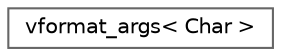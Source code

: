 digraph "类继承关系图"
{
 // LATEX_PDF_SIZE
  bgcolor="transparent";
  edge [fontname=Helvetica,fontsize=10,labelfontname=Helvetica,labelfontsize=10];
  node [fontname=Helvetica,fontsize=10,shape=box,height=0.2,width=0.4];
  rankdir="LR";
  Node0 [id="Node000000",label="vformat_args\< Char \>",height=0.2,width=0.4,color="grey40", fillcolor="white", style="filled",URL="$structdetail_1_1vformat__args.html",tooltip=" "];
}
